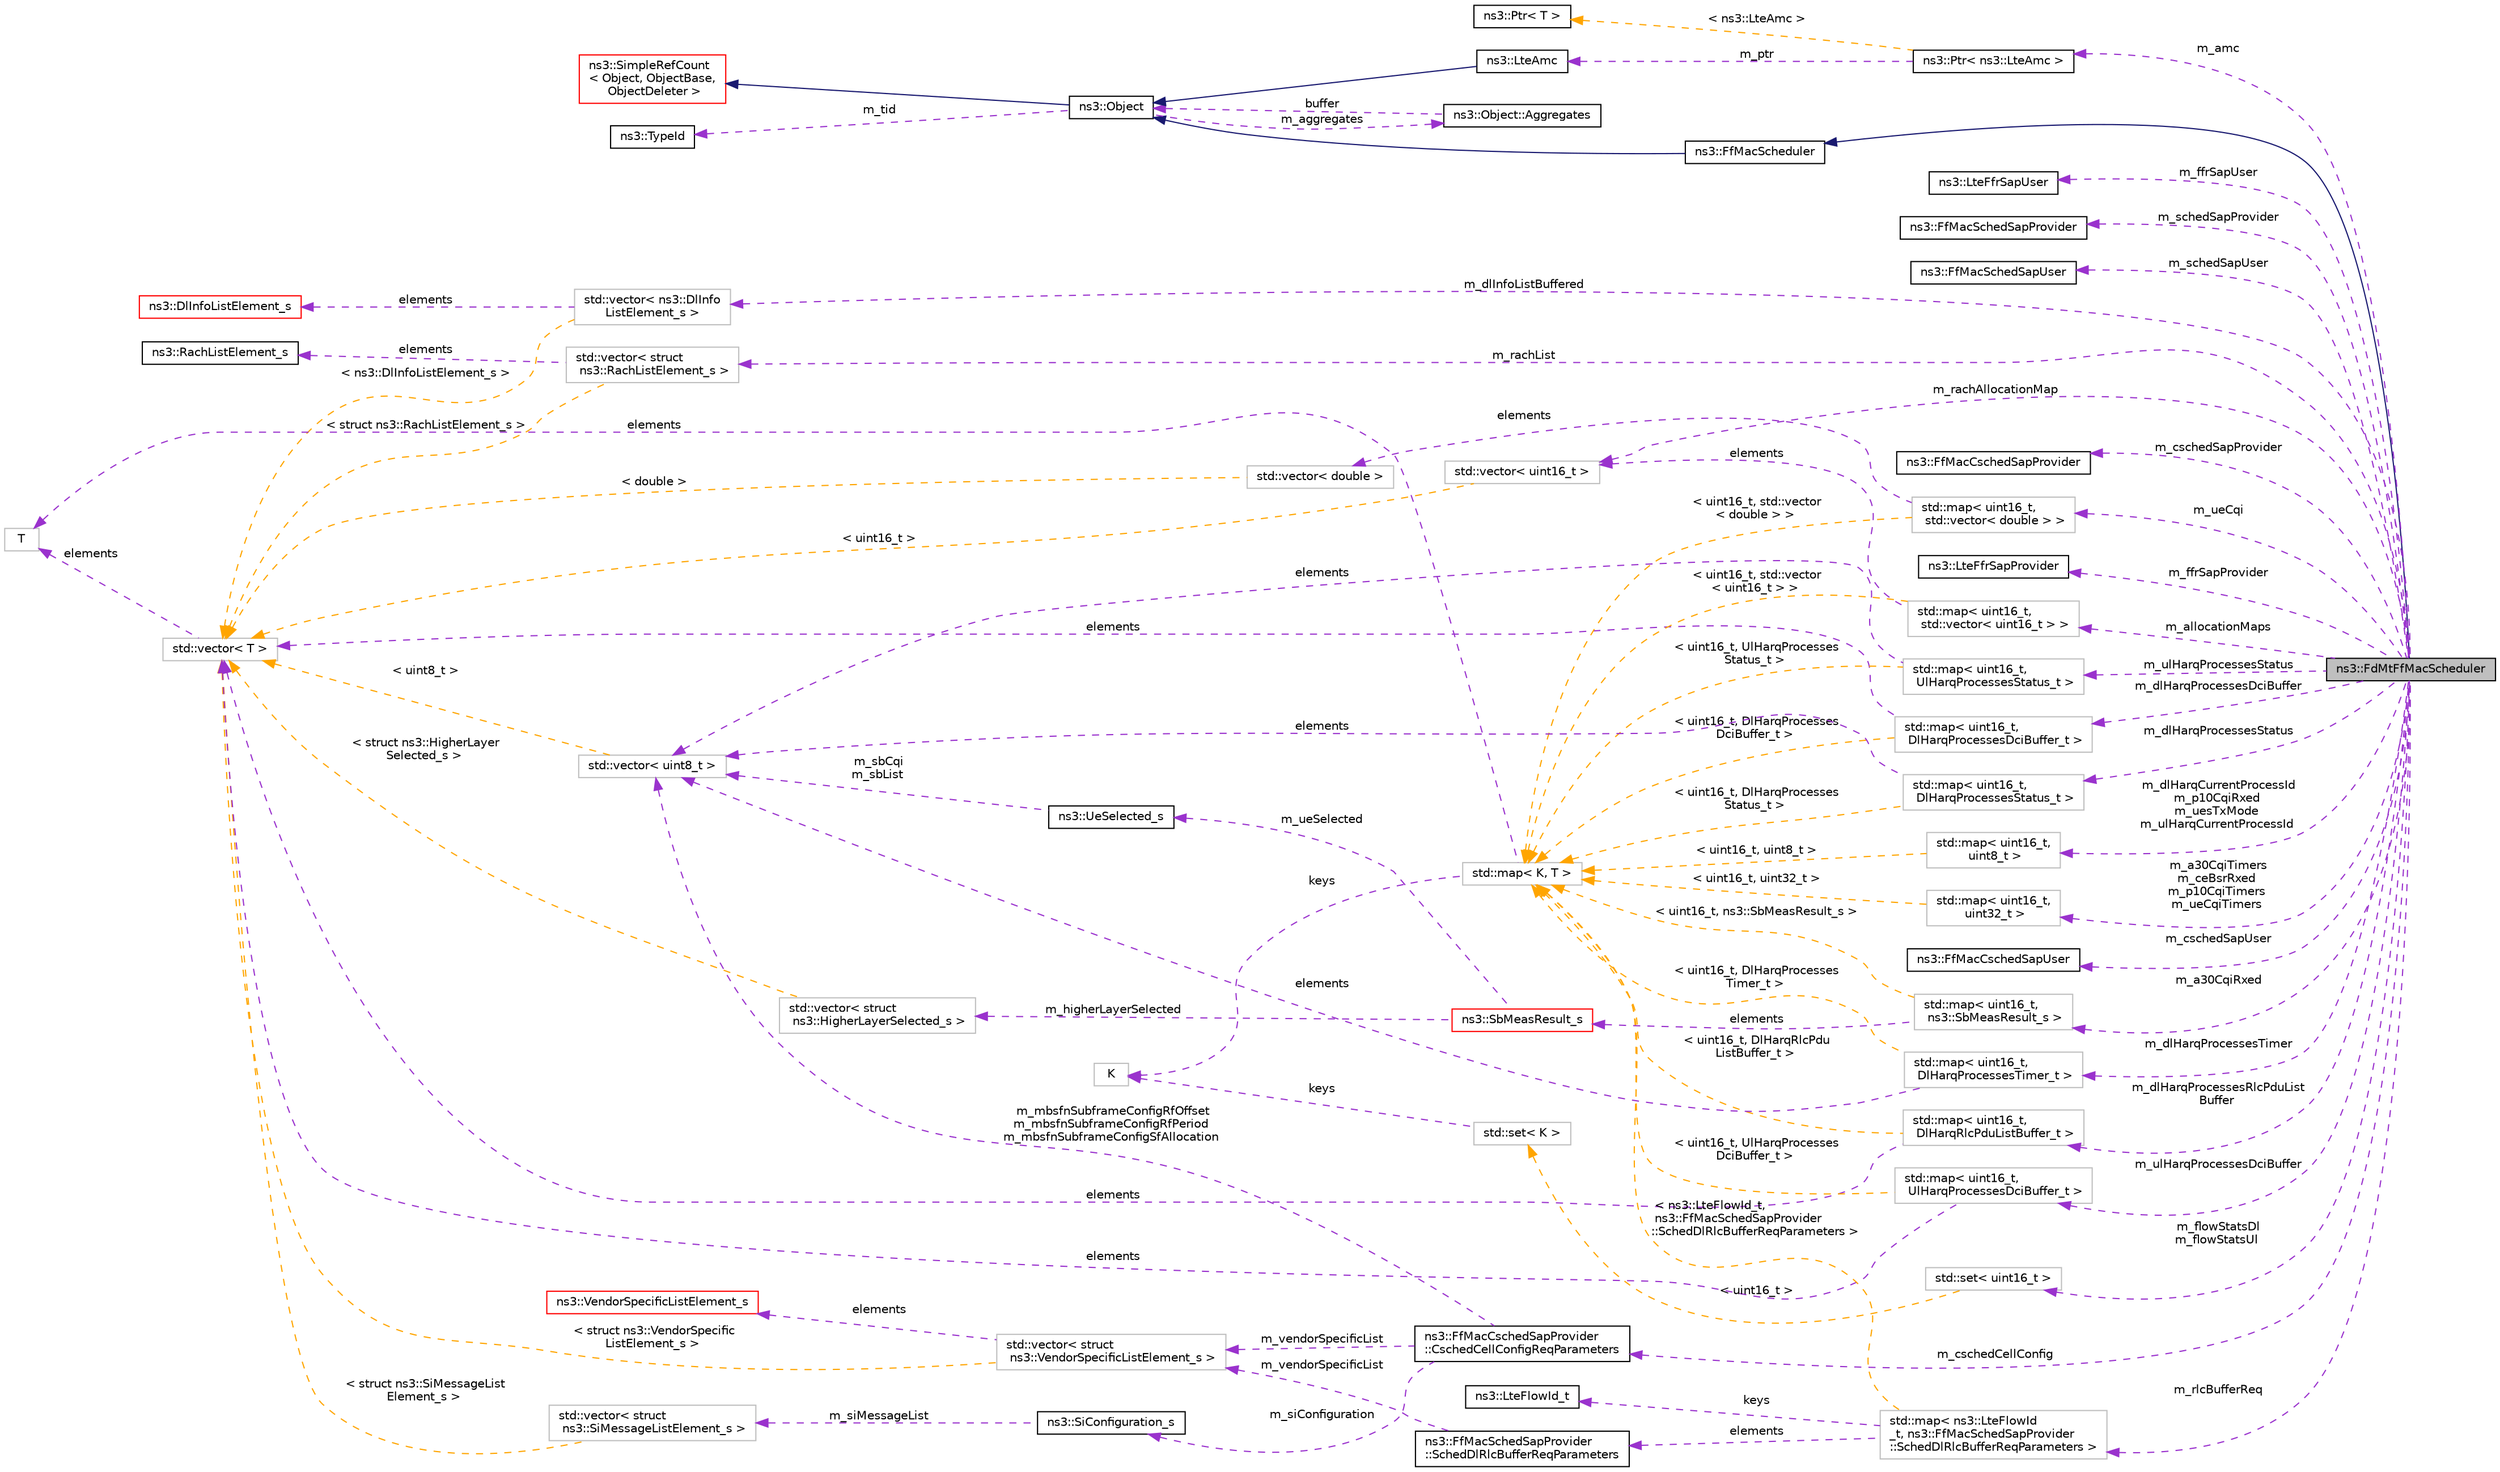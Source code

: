 digraph "ns3::FdMtFfMacScheduler"
{
 // LATEX_PDF_SIZE
  edge [fontname="Helvetica",fontsize="10",labelfontname="Helvetica",labelfontsize="10"];
  node [fontname="Helvetica",fontsize="10",shape=record];
  rankdir="LR";
  Node1 [label="ns3::FdMtFfMacScheduler",height=0.2,width=0.4,color="black", fillcolor="grey75", style="filled", fontcolor="black",tooltip="Implements the SCHED SAP and CSCHED SAP for a Frequency Domain Maximize Throughput scheduler."];
  Node2 -> Node1 [dir="back",color="midnightblue",fontsize="10",style="solid",fontname="Helvetica"];
  Node2 [label="ns3::FfMacScheduler",height=0.2,width=0.4,color="black", fillcolor="white", style="filled",URL="$classns3_1_1_ff_mac_scheduler.html",tooltip="This abstract base class identifies the interface by means of which the helper object can plug on the..."];
  Node3 -> Node2 [dir="back",color="midnightblue",fontsize="10",style="solid",fontname="Helvetica"];
  Node3 [label="ns3::Object",height=0.2,width=0.4,color="black", fillcolor="white", style="filled",URL="$classns3_1_1_object.html",tooltip="A base class which provides memory management and object aggregation."];
  Node4 -> Node3 [dir="back",color="midnightblue",fontsize="10",style="solid",fontname="Helvetica"];
  Node4 [label="ns3::SimpleRefCount\l\< Object, ObjectBase,\l ObjectDeleter \>",height=0.2,width=0.4,color="red", fillcolor="white", style="filled",URL="$classns3_1_1_simple_ref_count.html",tooltip=" "];
  Node8 -> Node3 [dir="back",color="darkorchid3",fontsize="10",style="dashed",label=" m_tid" ,fontname="Helvetica"];
  Node8 [label="ns3::TypeId",height=0.2,width=0.4,color="black", fillcolor="white", style="filled",URL="$classns3_1_1_type_id.html",tooltip="a unique identifier for an interface."];
  Node9 -> Node3 [dir="back",color="darkorchid3",fontsize="10",style="dashed",label=" m_aggregates" ,fontname="Helvetica"];
  Node9 [label="ns3::Object::Aggregates",height=0.2,width=0.4,color="black", fillcolor="white", style="filled",URL="$structns3_1_1_object_1_1_aggregates.html",tooltip="The list of Objects aggregated to this one."];
  Node3 -> Node9 [dir="back",color="darkorchid3",fontsize="10",style="dashed",label=" buffer" ,fontname="Helvetica"];
  Node10 -> Node1 [dir="back",color="darkorchid3",fontsize="10",style="dashed",label=" m_rachAllocationMap" ,fontname="Helvetica"];
  Node10 [label="std::vector\< uint16_t \>",height=0.2,width=0.4,color="grey75", fillcolor="white", style="filled",tooltip=" "];
  Node11 -> Node10 [dir="back",color="orange",fontsize="10",style="dashed",label=" \< uint16_t \>" ,fontname="Helvetica"];
  Node11 [label="std::vector\< T \>",height=0.2,width=0.4,color="grey75", fillcolor="white", style="filled",tooltip=" "];
  Node12 -> Node11 [dir="back",color="darkorchid3",fontsize="10",style="dashed",label=" elements" ,fontname="Helvetica"];
  Node12 [label="T",height=0.2,width=0.4,color="grey75", fillcolor="white", style="filled",tooltip=" "];
  Node13 -> Node1 [dir="back",color="darkorchid3",fontsize="10",style="dashed",label=" m_ffrSapUser" ,fontname="Helvetica"];
  Node13 [label="ns3::LteFfrSapUser",height=0.2,width=0.4,color="black", fillcolor="white", style="filled",URL="$classns3_1_1_lte_ffr_sap_user.html",tooltip="Service Access Point (SAP) offered by the eNodeB RRC instance to the Frequency Reuse algorithm instan..."];
  Node14 -> Node1 [dir="back",color="darkorchid3",fontsize="10",style="dashed",label=" m_schedSapProvider" ,fontname="Helvetica"];
  Node14 [label="ns3::FfMacSchedSapProvider",height=0.2,width=0.4,color="black", fillcolor="white", style="filled",URL="$classns3_1_1_ff_mac_sched_sap_provider.html",tooltip="Provides the SCHED SAP."];
  Node15 -> Node1 [dir="back",color="darkorchid3",fontsize="10",style="dashed",label=" m_schedSapUser" ,fontname="Helvetica"];
  Node15 [label="ns3::FfMacSchedSapUser",height=0.2,width=0.4,color="black", fillcolor="white", style="filled",URL="$classns3_1_1_ff_mac_sched_sap_user.html",tooltip="FfMacSchedSapUser class."];
  Node16 -> Node1 [dir="back",color="darkorchid3",fontsize="10",style="dashed",label=" m_dlHarqCurrentProcessId\nm_p10CqiRxed\nm_uesTxMode\nm_ulHarqCurrentProcessId" ,fontname="Helvetica"];
  Node16 [label="std::map\< uint16_t,\l uint8_t \>",height=0.2,width=0.4,color="grey75", fillcolor="white", style="filled",tooltip=" "];
  Node17 -> Node16 [dir="back",color="orange",fontsize="10",style="dashed",label=" \< uint16_t, uint8_t \>" ,fontname="Helvetica"];
  Node17 [label="std::map\< K, T \>",height=0.2,width=0.4,color="grey75", fillcolor="white", style="filled",tooltip=" "];
  Node18 -> Node17 [dir="back",color="darkorchid3",fontsize="10",style="dashed",label=" keys" ,fontname="Helvetica"];
  Node18 [label="K",height=0.2,width=0.4,color="grey75", fillcolor="white", style="filled",tooltip=" "];
  Node12 -> Node17 [dir="back",color="darkorchid3",fontsize="10",style="dashed",label=" elements" ,fontname="Helvetica"];
  Node19 -> Node1 [dir="back",color="darkorchid3",fontsize="10",style="dashed",label=" m_rlcBufferReq" ,fontname="Helvetica"];
  Node19 [label="std::map\< ns3::LteFlowId\l_t, ns3::FfMacSchedSapProvider\l::SchedDlRlcBufferReqParameters \>",height=0.2,width=0.4,color="grey75", fillcolor="white", style="filled",tooltip=" "];
  Node20 -> Node19 [dir="back",color="darkorchid3",fontsize="10",style="dashed",label=" keys" ,fontname="Helvetica"];
  Node20 [label="ns3::LteFlowId_t",height=0.2,width=0.4,color="black", fillcolor="white", style="filled",URL="$structns3_1_1_lte_flow_id__t.html",tooltip="LteFlowId structure."];
  Node21 -> Node19 [dir="back",color="darkorchid3",fontsize="10",style="dashed",label=" elements" ,fontname="Helvetica"];
  Node21 [label="ns3::FfMacSchedSapProvider\l::SchedDlRlcBufferReqParameters",height=0.2,width=0.4,color="black", fillcolor="white", style="filled",URL="$structns3_1_1_ff_mac_sched_sap_provider_1_1_sched_dl_rlc_buffer_req_parameters.html",tooltip="Parameters of the API primitives."];
  Node22 -> Node21 [dir="back",color="darkorchid3",fontsize="10",style="dashed",label=" m_vendorSpecificList" ,fontname="Helvetica"];
  Node22 [label="std::vector\< struct\l ns3::VendorSpecificListElement_s \>",height=0.2,width=0.4,color="grey75", fillcolor="white", style="filled",tooltip=" "];
  Node23 -> Node22 [dir="back",color="darkorchid3",fontsize="10",style="dashed",label=" elements" ,fontname="Helvetica"];
  Node23 [label="ns3::VendorSpecificListElement_s",height=0.2,width=0.4,color="red", fillcolor="white", style="filled",URL="$structns3_1_1_vendor_specific_list_element__s.html",tooltip="See section 4.3.3 vendorSpecifiListElement."];
  Node11 -> Node22 [dir="back",color="orange",fontsize="10",style="dashed",label=" \< struct ns3::VendorSpecific\lListElement_s \>" ,fontname="Helvetica"];
  Node17 -> Node19 [dir="back",color="orange",fontsize="10",style="dashed",label=" \< ns3::LteFlowId_t,\l ns3::FfMacSchedSapProvider\l::SchedDlRlcBufferReqParameters \>" ,fontname="Helvetica"];
  Node28 -> Node1 [dir="back",color="darkorchid3",fontsize="10",style="dashed",label=" m_dlHarqProcessesTimer" ,fontname="Helvetica"];
  Node28 [label="std::map\< uint16_t,\l DlHarqProcessesTimer_t \>",height=0.2,width=0.4,color="grey75", fillcolor="white", style="filled",tooltip=" "];
  Node29 -> Node28 [dir="back",color="darkorchid3",fontsize="10",style="dashed",label=" elements" ,fontname="Helvetica"];
  Node29 [label="std::vector\< uint8_t \>",height=0.2,width=0.4,color="grey75", fillcolor="white", style="filled",tooltip=" "];
  Node11 -> Node29 [dir="back",color="orange",fontsize="10",style="dashed",label=" \< uint8_t \>" ,fontname="Helvetica"];
  Node17 -> Node28 [dir="back",color="orange",fontsize="10",style="dashed",label=" \< uint16_t, DlHarqProcesses\lTimer_t \>" ,fontname="Helvetica"];
  Node30 -> Node1 [dir="back",color="darkorchid3",fontsize="10",style="dashed",label=" m_cschedSapProvider" ,fontname="Helvetica"];
  Node30 [label="ns3::FfMacCschedSapProvider",height=0.2,width=0.4,color="black", fillcolor="white", style="filled",URL="$classns3_1_1_ff_mac_csched_sap_provider.html",tooltip="Provides the CSCHED SAP."];
  Node31 -> Node1 [dir="back",color="darkorchid3",fontsize="10",style="dashed",label=" m_allocationMaps" ,fontname="Helvetica"];
  Node31 [label="std::map\< uint16_t,\l std::vector\< uint16_t \> \>",height=0.2,width=0.4,color="grey75", fillcolor="white", style="filled",tooltip=" "];
  Node10 -> Node31 [dir="back",color="darkorchid3",fontsize="10",style="dashed",label=" elements" ,fontname="Helvetica"];
  Node17 -> Node31 [dir="back",color="orange",fontsize="10",style="dashed",label=" \< uint16_t, std::vector\l\< uint16_t \> \>" ,fontname="Helvetica"];
  Node32 -> Node1 [dir="back",color="darkorchid3",fontsize="10",style="dashed",label=" m_ffrSapProvider" ,fontname="Helvetica"];
  Node32 [label="ns3::LteFfrSapProvider",height=0.2,width=0.4,color="black", fillcolor="white", style="filled",URL="$classns3_1_1_lte_ffr_sap_provider.html",tooltip="Service Access Point (SAP) offered by the Frequency Reuse algorithm instance to the MAC Scheduler ins..."];
  Node33 -> Node1 [dir="back",color="darkorchid3",fontsize="10",style="dashed",label=" m_cschedCellConfig" ,fontname="Helvetica"];
  Node33 [label="ns3::FfMacCschedSapProvider\l::CschedCellConfigReqParameters",height=0.2,width=0.4,color="black", fillcolor="white", style="filled",URL="$structns3_1_1_ff_mac_csched_sap_provider_1_1_csched_cell_config_req_parameters.html",tooltip="Parameters of the API primitives."];
  Node29 -> Node33 [dir="back",color="darkorchid3",fontsize="10",style="dashed",label=" m_mbsfnSubframeConfigRfOffset\nm_mbsfnSubframeConfigRfPeriod\nm_mbsfnSubframeConfigSfAllocation" ,fontname="Helvetica"];
  Node22 -> Node33 [dir="back",color="darkorchid3",fontsize="10",style="dashed",label=" m_vendorSpecificList" ,fontname="Helvetica"];
  Node34 -> Node33 [dir="back",color="darkorchid3",fontsize="10",style="dashed",label=" m_siConfiguration" ,fontname="Helvetica"];
  Node34 [label="ns3::SiConfiguration_s",height=0.2,width=0.4,color="black", fillcolor="white", style="filled",URL="$structns3_1_1_si_configuration__s.html",tooltip="See section 4.3.21 siConfiguration."];
  Node35 -> Node34 [dir="back",color="darkorchid3",fontsize="10",style="dashed",label=" m_siMessageList" ,fontname="Helvetica"];
  Node35 [label="std::vector\< struct\l ns3::SiMessageListElement_s \>",height=0.2,width=0.4,color="grey75", fillcolor="white", style="filled",tooltip=" "];
  Node11 -> Node35 [dir="back",color="orange",fontsize="10",style="dashed",label=" \< struct ns3::SiMessageList\lElement_s \>" ,fontname="Helvetica"];
  Node37 -> Node1 [dir="back",color="darkorchid3",fontsize="10",style="dashed",label=" m_ulHarqProcessesDciBuffer" ,fontname="Helvetica"];
  Node37 [label="std::map\< uint16_t,\l UlHarqProcessesDciBuffer_t \>",height=0.2,width=0.4,color="grey75", fillcolor="white", style="filled",tooltip=" "];
  Node11 -> Node37 [dir="back",color="darkorchid3",fontsize="10",style="dashed",label=" elements" ,fontname="Helvetica"];
  Node17 -> Node37 [dir="back",color="orange",fontsize="10",style="dashed",label=" \< uint16_t, UlHarqProcesses\lDciBuffer_t \>" ,fontname="Helvetica"];
  Node38 -> Node1 [dir="back",color="darkorchid3",fontsize="10",style="dashed",label=" m_a30CqiRxed" ,fontname="Helvetica"];
  Node38 [label="std::map\< uint16_t,\l ns3::SbMeasResult_s \>",height=0.2,width=0.4,color="grey75", fillcolor="white", style="filled",tooltip=" "];
  Node39 -> Node38 [dir="back",color="darkorchid3",fontsize="10",style="dashed",label=" elements" ,fontname="Helvetica"];
  Node39 [label="ns3::SbMeasResult_s",height=0.2,width=0.4,color="red", fillcolor="white", style="filled",URL="$structns3_1_1_sb_meas_result__s.html",tooltip="See section 4.3.25 sbMeasResult."];
  Node40 -> Node39 [dir="back",color="darkorchid3",fontsize="10",style="dashed",label=" m_ueSelected" ,fontname="Helvetica"];
  Node40 [label="ns3::UeSelected_s",height=0.2,width=0.4,color="black", fillcolor="white", style="filled",URL="$structns3_1_1_ue_selected__s.html",tooltip="See section 4.3.26 ueSelected."];
  Node29 -> Node40 [dir="back",color="darkorchid3",fontsize="10",style="dashed",label=" m_sbCqi\nm_sbList" ,fontname="Helvetica"];
  Node41 -> Node39 [dir="back",color="darkorchid3",fontsize="10",style="dashed",label=" m_higherLayerSelected" ,fontname="Helvetica"];
  Node41 [label="std::vector\< struct\l ns3::HigherLayerSelected_s \>",height=0.2,width=0.4,color="grey75", fillcolor="white", style="filled",tooltip=" "];
  Node11 -> Node41 [dir="back",color="orange",fontsize="10",style="dashed",label=" \< struct ns3::HigherLayer\lSelected_s \>" ,fontname="Helvetica"];
  Node17 -> Node38 [dir="back",color="orange",fontsize="10",style="dashed",label=" \< uint16_t, ns3::SbMeasResult_s \>" ,fontname="Helvetica"];
  Node44 -> Node1 [dir="back",color="darkorchid3",fontsize="10",style="dashed",label=" m_dlHarqProcessesDciBuffer" ,fontname="Helvetica"];
  Node44 [label="std::map\< uint16_t,\l DlHarqProcessesDciBuffer_t \>",height=0.2,width=0.4,color="grey75", fillcolor="white", style="filled",tooltip=" "];
  Node11 -> Node44 [dir="back",color="darkorchid3",fontsize="10",style="dashed",label=" elements" ,fontname="Helvetica"];
  Node17 -> Node44 [dir="back",color="orange",fontsize="10",style="dashed",label=" \< uint16_t, DlHarqProcesses\lDciBuffer_t \>" ,fontname="Helvetica"];
  Node45 -> Node1 [dir="back",color="darkorchid3",fontsize="10",style="dashed",label=" m_dlHarqProcessesStatus" ,fontname="Helvetica"];
  Node45 [label="std::map\< uint16_t,\l DlHarqProcessesStatus_t \>",height=0.2,width=0.4,color="grey75", fillcolor="white", style="filled",tooltip=" "];
  Node29 -> Node45 [dir="back",color="darkorchid3",fontsize="10",style="dashed",label=" elements" ,fontname="Helvetica"];
  Node17 -> Node45 [dir="back",color="orange",fontsize="10",style="dashed",label=" \< uint16_t, DlHarqProcesses\lStatus_t \>" ,fontname="Helvetica"];
  Node46 -> Node1 [dir="back",color="darkorchid3",fontsize="10",style="dashed",label=" m_dlHarqProcessesRlcPduList\lBuffer" ,fontname="Helvetica"];
  Node46 [label="std::map\< uint16_t,\l DlHarqRlcPduListBuffer_t \>",height=0.2,width=0.4,color="grey75", fillcolor="white", style="filled",tooltip=" "];
  Node11 -> Node46 [dir="back",color="darkorchid3",fontsize="10",style="dashed",label=" elements" ,fontname="Helvetica"];
  Node17 -> Node46 [dir="back",color="orange",fontsize="10",style="dashed",label=" \< uint16_t, DlHarqRlcPdu\lListBuffer_t \>" ,fontname="Helvetica"];
  Node47 -> Node1 [dir="back",color="darkorchid3",fontsize="10",style="dashed",label=" m_cschedSapUser" ,fontname="Helvetica"];
  Node47 [label="ns3::FfMacCschedSapUser",height=0.2,width=0.4,color="black", fillcolor="white", style="filled",URL="$classns3_1_1_ff_mac_csched_sap_user.html",tooltip="FfMacCschedSapUser class."];
  Node48 -> Node1 [dir="back",color="darkorchid3",fontsize="10",style="dashed",label=" m_a30CqiTimers\nm_ceBsrRxed\nm_p10CqiTimers\nm_ueCqiTimers" ,fontname="Helvetica"];
  Node48 [label="std::map\< uint16_t,\l uint32_t \>",height=0.2,width=0.4,color="grey75", fillcolor="white", style="filled",tooltip=" "];
  Node17 -> Node48 [dir="back",color="orange",fontsize="10",style="dashed",label=" \< uint16_t, uint32_t \>" ,fontname="Helvetica"];
  Node49 -> Node1 [dir="back",color="darkorchid3",fontsize="10",style="dashed",label=" m_amc" ,fontname="Helvetica"];
  Node49 [label="ns3::Ptr\< ns3::LteAmc \>",height=0.2,width=0.4,color="black", fillcolor="white", style="filled",URL="$classns3_1_1_ptr.html",tooltip=" "];
  Node50 -> Node49 [dir="back",color="darkorchid3",fontsize="10",style="dashed",label=" m_ptr" ,fontname="Helvetica"];
  Node50 [label="ns3::LteAmc",height=0.2,width=0.4,color="black", fillcolor="white", style="filled",URL="$classns3_1_1_lte_amc.html",tooltip="Implements the Adaptive Modulation And Coding Scheme."];
  Node3 -> Node50 [dir="back",color="midnightblue",fontsize="10",style="solid",fontname="Helvetica"];
  Node27 -> Node49 [dir="back",color="orange",fontsize="10",style="dashed",label=" \< ns3::LteAmc \>" ,fontname="Helvetica"];
  Node27 [label="ns3::Ptr\< T \>",height=0.2,width=0.4,color="black", fillcolor="white", style="filled",URL="$classns3_1_1_ptr.html",tooltip="Smart pointer class similar to boost::intrusive_ptr."];
  Node51 -> Node1 [dir="back",color="darkorchid3",fontsize="10",style="dashed",label=" m_dlInfoListBuffered" ,fontname="Helvetica"];
  Node51 [label="std::vector\< ns3::DlInfo\lListElement_s \>",height=0.2,width=0.4,color="grey75", fillcolor="white", style="filled",tooltip=" "];
  Node52 -> Node51 [dir="back",color="darkorchid3",fontsize="10",style="dashed",label=" elements" ,fontname="Helvetica"];
  Node52 [label="ns3::DlInfoListElement_s",height=0.2,width=0.4,color="red", fillcolor="white", style="filled",URL="$structns3_1_1_dl_info_list_element__s.html",tooltip="See section 4.3.23 dlInfoListElement."];
  Node11 -> Node51 [dir="back",color="orange",fontsize="10",style="dashed",label=" \< ns3::DlInfoListElement_s \>" ,fontname="Helvetica"];
  Node54 -> Node1 [dir="back",color="darkorchid3",fontsize="10",style="dashed",label=" m_ulHarqProcessesStatus" ,fontname="Helvetica"];
  Node54 [label="std::map\< uint16_t,\l UlHarqProcessesStatus_t \>",height=0.2,width=0.4,color="grey75", fillcolor="white", style="filled",tooltip=" "];
  Node29 -> Node54 [dir="back",color="darkorchid3",fontsize="10",style="dashed",label=" elements" ,fontname="Helvetica"];
  Node17 -> Node54 [dir="back",color="orange",fontsize="10",style="dashed",label=" \< uint16_t, UlHarqProcesses\lStatus_t \>" ,fontname="Helvetica"];
  Node55 -> Node1 [dir="back",color="darkorchid3",fontsize="10",style="dashed",label=" m_ueCqi" ,fontname="Helvetica"];
  Node55 [label="std::map\< uint16_t,\l std::vector\< double \> \>",height=0.2,width=0.4,color="grey75", fillcolor="white", style="filled",tooltip=" "];
  Node56 -> Node55 [dir="back",color="darkorchid3",fontsize="10",style="dashed",label=" elements" ,fontname="Helvetica"];
  Node56 [label="std::vector\< double \>",height=0.2,width=0.4,color="grey75", fillcolor="white", style="filled",tooltip=" "];
  Node11 -> Node56 [dir="back",color="orange",fontsize="10",style="dashed",label=" \< double \>" ,fontname="Helvetica"];
  Node17 -> Node55 [dir="back",color="orange",fontsize="10",style="dashed",label=" \< uint16_t, std::vector\l\< double \> \>" ,fontname="Helvetica"];
  Node57 -> Node1 [dir="back",color="darkorchid3",fontsize="10",style="dashed",label=" m_flowStatsDl\nm_flowStatsUl" ,fontname="Helvetica"];
  Node57 [label="std::set\< uint16_t \>",height=0.2,width=0.4,color="grey75", fillcolor="white", style="filled",tooltip=" "];
  Node58 -> Node57 [dir="back",color="orange",fontsize="10",style="dashed",label=" \< uint16_t \>" ,fontname="Helvetica"];
  Node58 [label="std::set\< K \>",height=0.2,width=0.4,color="grey75", fillcolor="white", style="filled",tooltip=" "];
  Node18 -> Node58 [dir="back",color="darkorchid3",fontsize="10",style="dashed",label=" keys" ,fontname="Helvetica"];
  Node59 -> Node1 [dir="back",color="darkorchid3",fontsize="10",style="dashed",label=" m_rachList" ,fontname="Helvetica"];
  Node59 [label="std::vector\< struct\l ns3::RachListElement_s \>",height=0.2,width=0.4,color="grey75", fillcolor="white", style="filled",tooltip=" "];
  Node60 -> Node59 [dir="back",color="darkorchid3",fontsize="10",style="dashed",label=" elements" ,fontname="Helvetica"];
  Node60 [label="ns3::RachListElement_s",height=0.2,width=0.4,color="black", fillcolor="white", style="filled",URL="$structns3_1_1_rach_list_element__s.html",tooltip="See section 4.3.6 rachListElement."];
  Node11 -> Node59 [dir="back",color="orange",fontsize="10",style="dashed",label=" \< struct ns3::RachListElement_s \>" ,fontname="Helvetica"];
}
